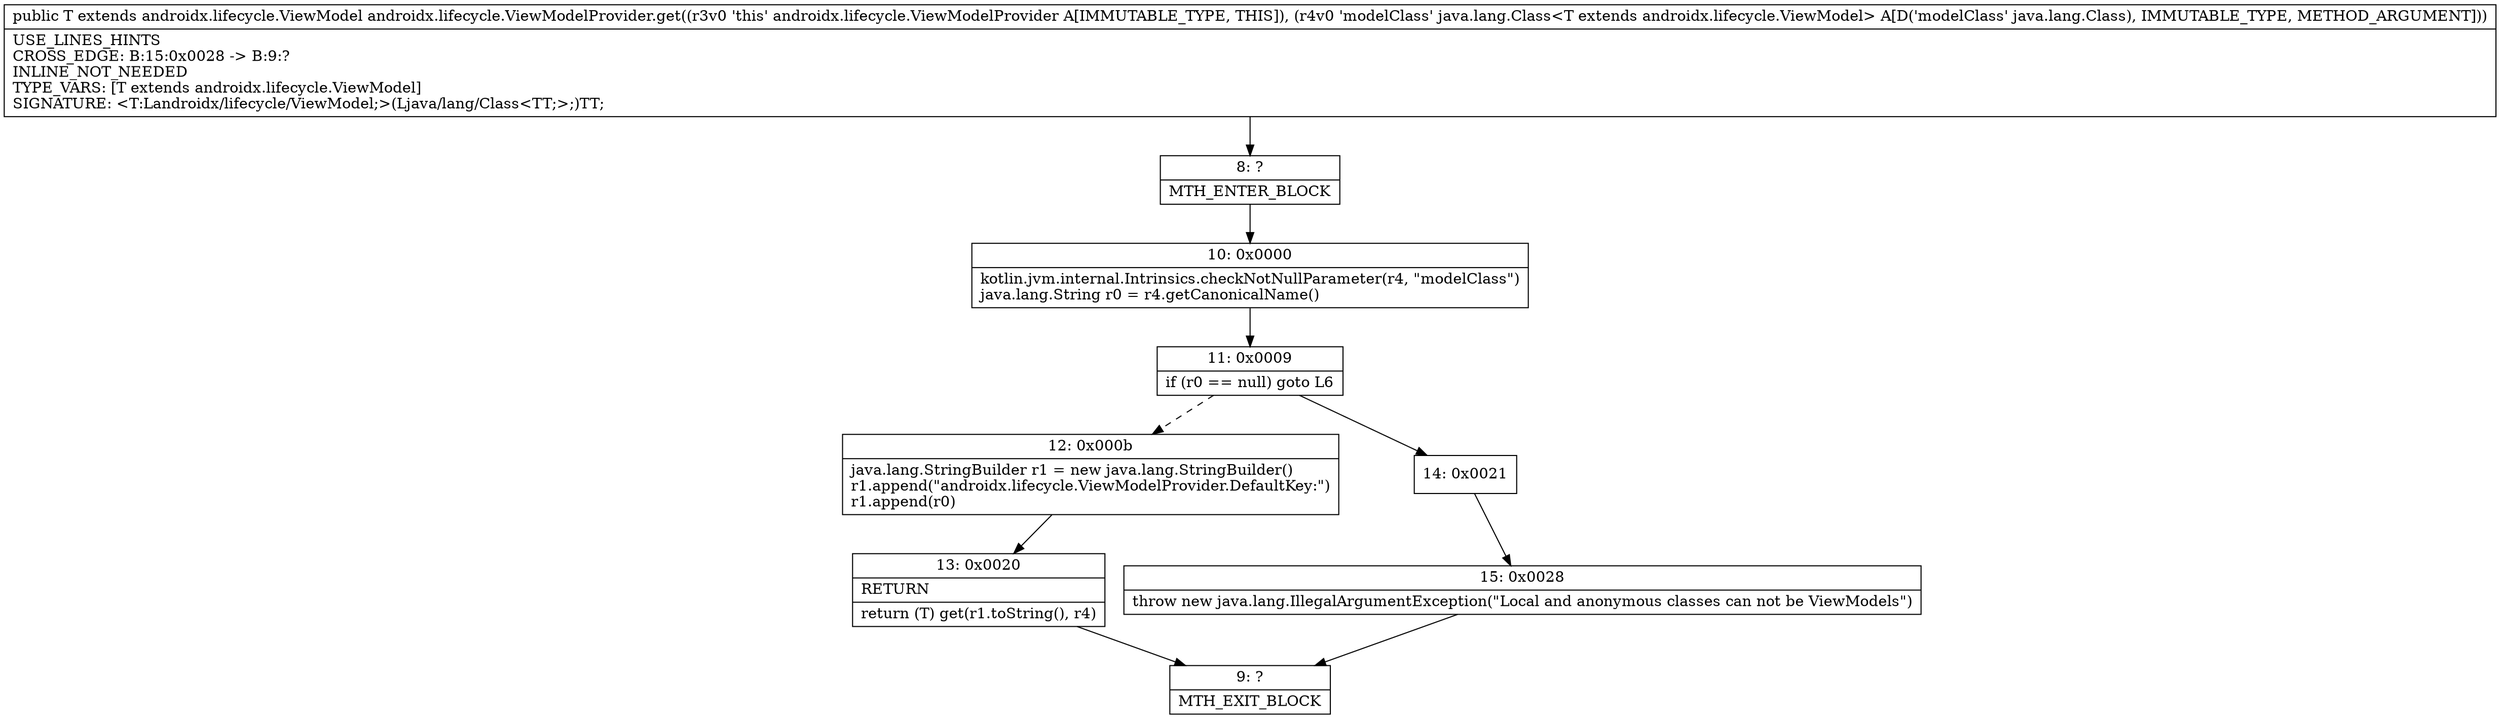 digraph "CFG forandroidx.lifecycle.ViewModelProvider.get(Ljava\/lang\/Class;)Landroidx\/lifecycle\/ViewModel;" {
Node_8 [shape=record,label="{8\:\ ?|MTH_ENTER_BLOCK\l}"];
Node_10 [shape=record,label="{10\:\ 0x0000|kotlin.jvm.internal.Intrinsics.checkNotNullParameter(r4, \"modelClass\")\ljava.lang.String r0 = r4.getCanonicalName()\l}"];
Node_11 [shape=record,label="{11\:\ 0x0009|if (r0 == null) goto L6\l}"];
Node_12 [shape=record,label="{12\:\ 0x000b|java.lang.StringBuilder r1 = new java.lang.StringBuilder()\lr1.append(\"androidx.lifecycle.ViewModelProvider.DefaultKey:\")\lr1.append(r0)\l}"];
Node_13 [shape=record,label="{13\:\ 0x0020|RETURN\l|return (T) get(r1.toString(), r4)\l}"];
Node_9 [shape=record,label="{9\:\ ?|MTH_EXIT_BLOCK\l}"];
Node_14 [shape=record,label="{14\:\ 0x0021}"];
Node_15 [shape=record,label="{15\:\ 0x0028|throw new java.lang.IllegalArgumentException(\"Local and anonymous classes can not be ViewModels\")\l}"];
MethodNode[shape=record,label="{public T extends androidx.lifecycle.ViewModel androidx.lifecycle.ViewModelProvider.get((r3v0 'this' androidx.lifecycle.ViewModelProvider A[IMMUTABLE_TYPE, THIS]), (r4v0 'modelClass' java.lang.Class\<T extends androidx.lifecycle.ViewModel\> A[D('modelClass' java.lang.Class), IMMUTABLE_TYPE, METHOD_ARGUMENT]))  | USE_LINES_HINTS\lCROSS_EDGE: B:15:0x0028 \-\> B:9:?\lINLINE_NOT_NEEDED\lTYPE_VARS: [T extends androidx.lifecycle.ViewModel]\lSIGNATURE: \<T:Landroidx\/lifecycle\/ViewModel;\>(Ljava\/lang\/Class\<TT;\>;)TT;\l}"];
MethodNode -> Node_8;Node_8 -> Node_10;
Node_10 -> Node_11;
Node_11 -> Node_12[style=dashed];
Node_11 -> Node_14;
Node_12 -> Node_13;
Node_13 -> Node_9;
Node_14 -> Node_15;
Node_15 -> Node_9;
}

